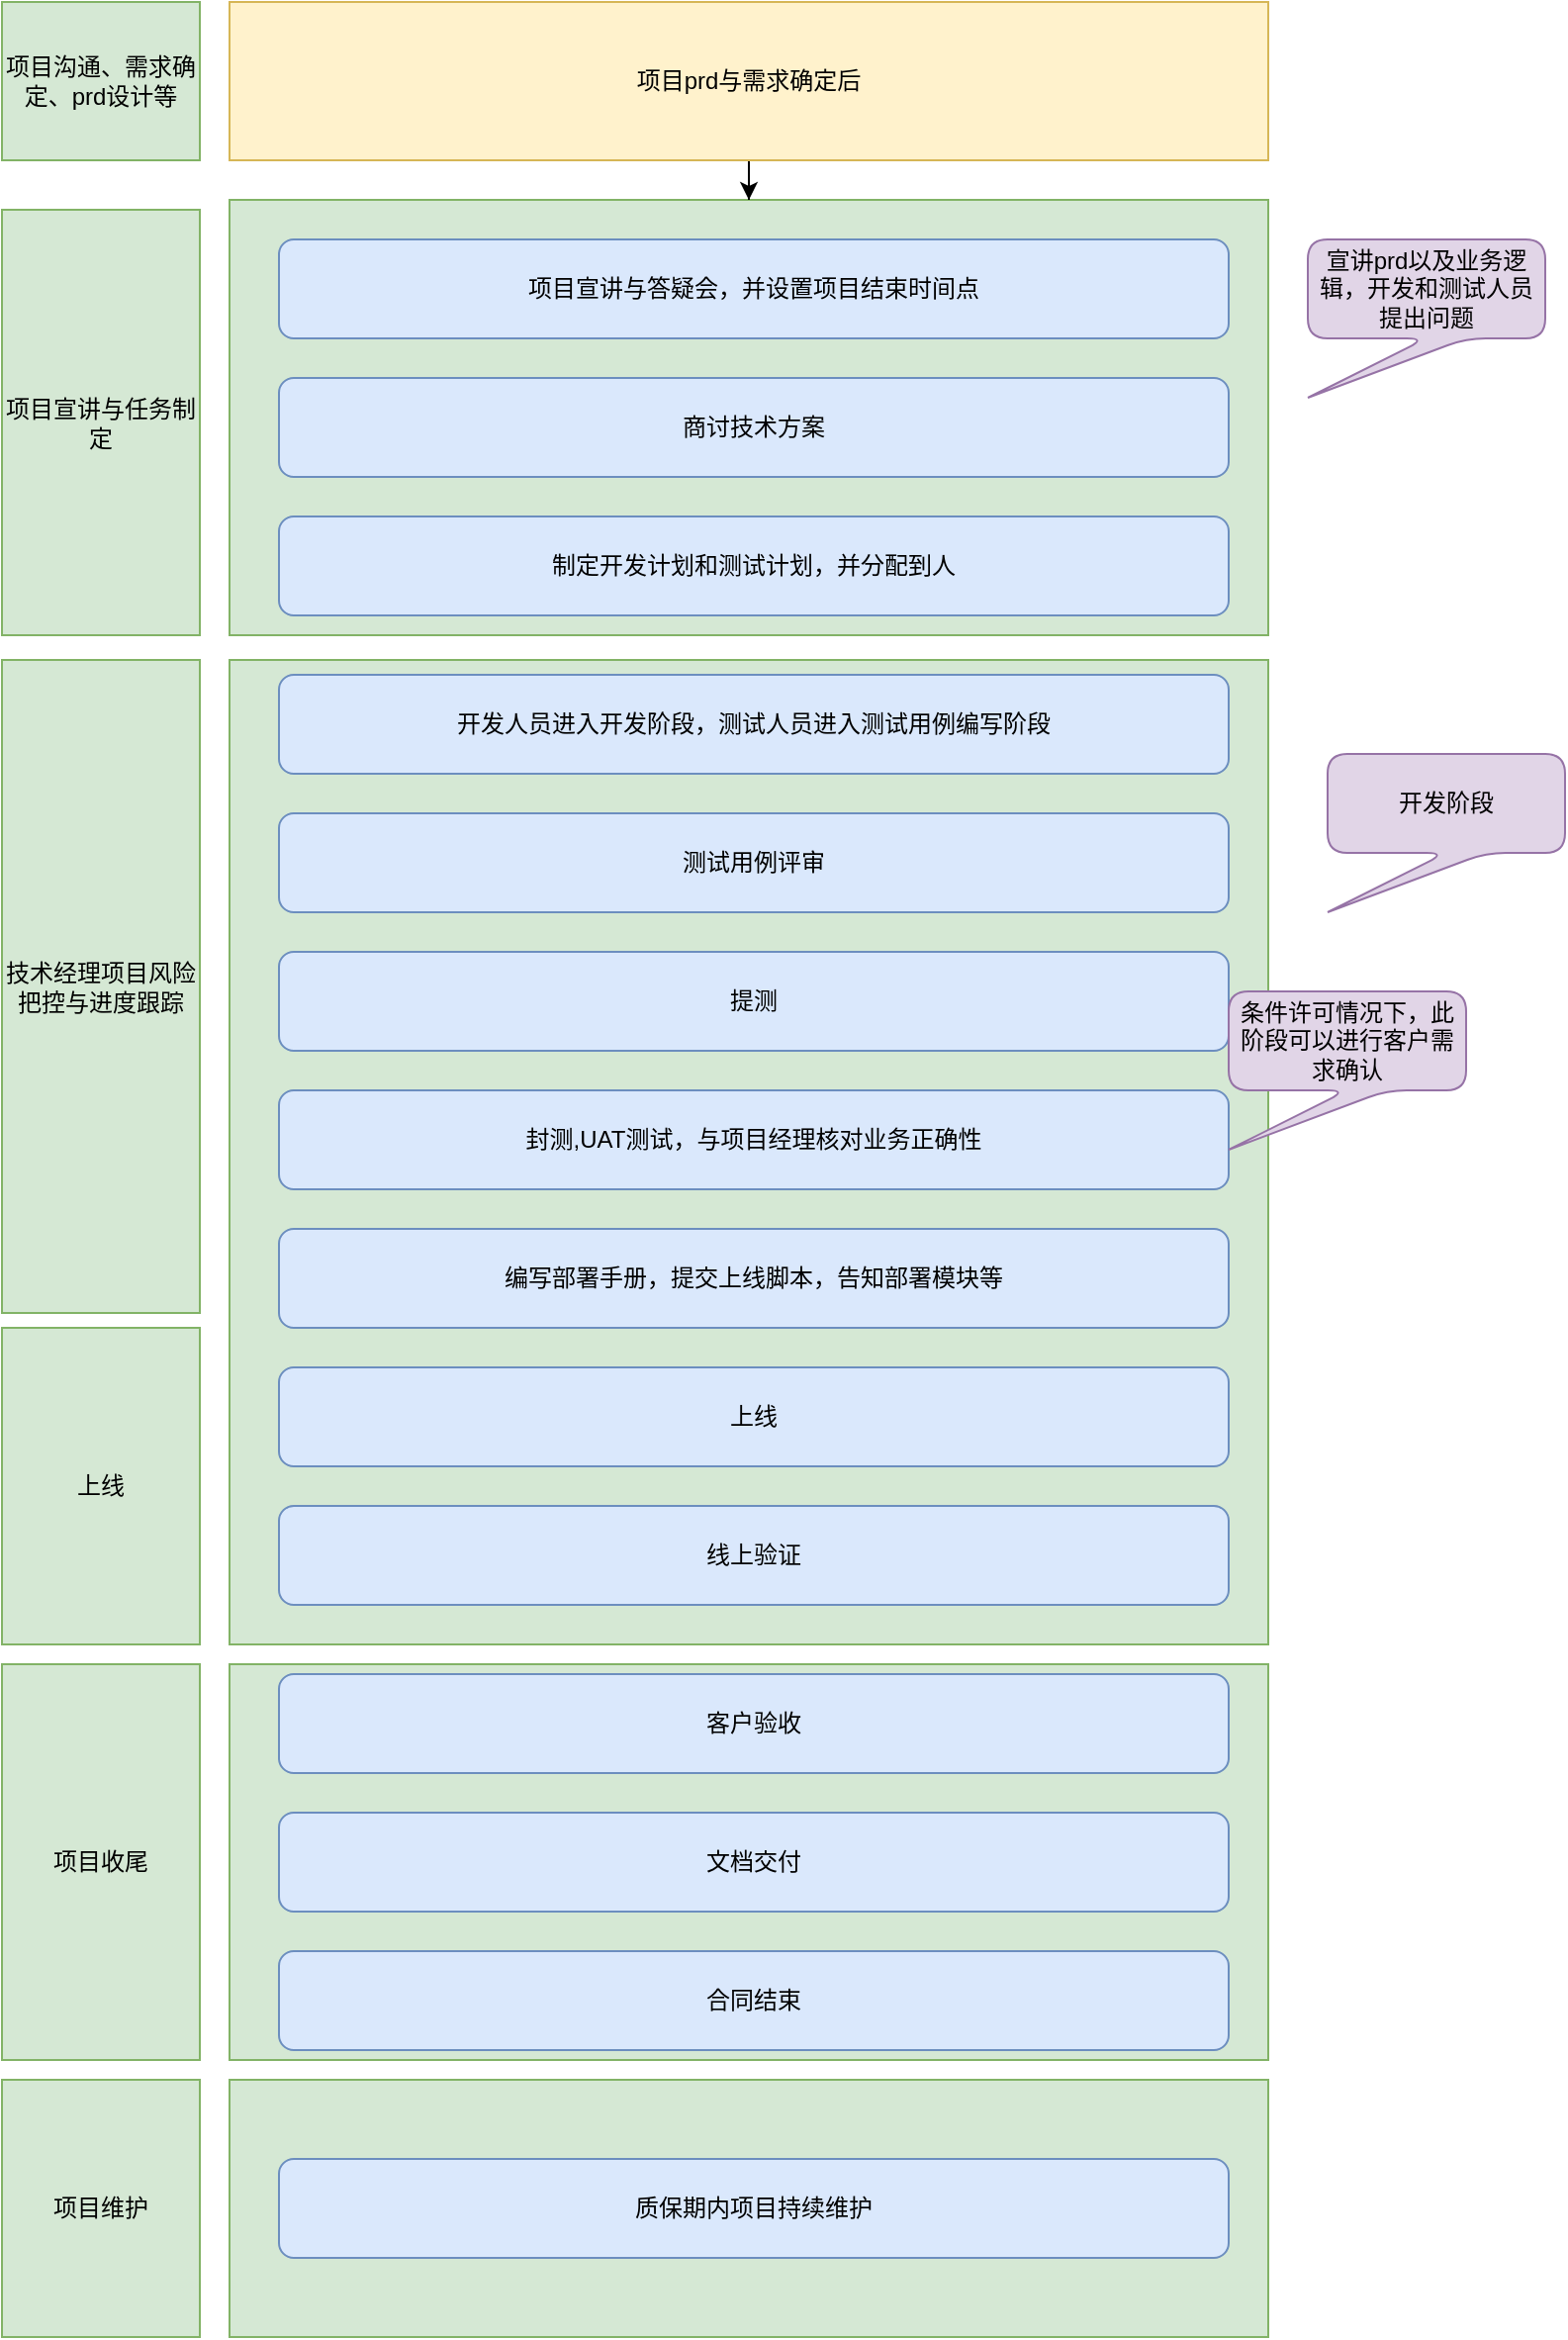 <mxfile version="12.8.5" type="github"><diagram id="VsX5VFMS3FS7GvPtWa7R" name="Page-1"><mxGraphModel dx="1004" dy="533" grid="1" gridSize="10" guides="1" tooltips="1" connect="1" arrows="1" fold="1" page="1" pageScale="1" pageWidth="827" pageHeight="1169" math="0" shadow="0"><root><mxCell id="0"/><mxCell id="1" parent="0"/><mxCell id="D7KN3bzD0-xKJVBae1U_-20" value="" style="rounded=0;whiteSpace=wrap;html=1;fillColor=#d5e8d4;strokeColor=#82b366;" parent="1" vertex="1"><mxGeometry x="135" y="930" width="525" height="200" as="geometry"/></mxCell><mxCell id="D7KN3bzD0-xKJVBae1U_-18" value="" style="rounded=0;whiteSpace=wrap;html=1;fillColor=#d5e8d4;strokeColor=#82b366;" parent="1" vertex="1"><mxGeometry x="135" y="190" width="525" height="220" as="geometry"/></mxCell><mxCell id="D7KN3bzD0-xKJVBae1U_-12" value="" style="rounded=0;whiteSpace=wrap;html=1;fillColor=#d5e8d4;strokeColor=#82b366;" parent="1" vertex="1"><mxGeometry x="135" y="422.5" width="525" height="497.5" as="geometry"/></mxCell><mxCell id="D7KN3bzD0-xKJVBae1U_-26" style="edgeStyle=orthogonalEdgeStyle;rounded=0;orthogonalLoop=1;jettySize=auto;html=1;entryX=0.5;entryY=0;entryDx=0;entryDy=0;" parent="1" source="D7KN3bzD0-xKJVBae1U_-1" target="D7KN3bzD0-xKJVBae1U_-18" edge="1"><mxGeometry relative="1" as="geometry"/></mxCell><mxCell id="D7KN3bzD0-xKJVBae1U_-1" value="项目prd与需求确定后" style="rounded=0;whiteSpace=wrap;html=1;fillColor=#fff2cc;strokeColor=#d6b656;" parent="1" vertex="1"><mxGeometry x="135" y="90" width="525" height="80" as="geometry"/></mxCell><mxCell id="D7KN3bzD0-xKJVBae1U_-2" value="项目宣讲与答疑会，并设置项目结束时间点" style="rounded=1;whiteSpace=wrap;html=1;fillColor=#dae8fc;strokeColor=#6c8ebf;" parent="1" vertex="1"><mxGeometry x="160" y="210" width="480" height="50" as="geometry"/></mxCell><mxCell id="D7KN3bzD0-xKJVBae1U_-3" value="商讨技术方案" style="rounded=1;whiteSpace=wrap;html=1;fillColor=#dae8fc;strokeColor=#6c8ebf;" parent="1" vertex="1"><mxGeometry x="160" y="280" width="480" height="50" as="geometry"/></mxCell><mxCell id="D7KN3bzD0-xKJVBae1U_-4" value="宣讲prd以及业务逻辑，开发和测试人员提出问题" style="shape=callout;whiteSpace=wrap;html=1;perimeter=calloutPerimeter;position2=0;fillColor=#e1d5e7;strokeColor=#9673a6;gradientColor=none;rounded=1;" parent="1" vertex="1"><mxGeometry x="680" y="210" width="120" height="80" as="geometry"/></mxCell><mxCell id="D7KN3bzD0-xKJVBae1U_-5" value="制定开发计划和测试计划，并分配到人" style="rounded=1;whiteSpace=wrap;html=1;fillColor=#dae8fc;strokeColor=#6c8ebf;" parent="1" vertex="1"><mxGeometry x="160" y="350" width="480" height="50" as="geometry"/></mxCell><mxCell id="D7KN3bzD0-xKJVBae1U_-6" value="开发人员进入开发阶段，测试人员进入测试用例编写阶段" style="rounded=1;whiteSpace=wrap;html=1;fillColor=#dae8fc;strokeColor=#6c8ebf;" parent="1" vertex="1"><mxGeometry x="160" y="430" width="480" height="50" as="geometry"/></mxCell><mxCell id="D7KN3bzD0-xKJVBae1U_-7" value="测试用例评审" style="rounded=1;whiteSpace=wrap;html=1;fillColor=#dae8fc;strokeColor=#6c8ebf;" parent="1" vertex="1"><mxGeometry x="160" y="500" width="480" height="50" as="geometry"/></mxCell><mxCell id="D7KN3bzD0-xKJVBae1U_-8" value="项目沟通、需求确定、prd设计等" style="rounded=0;whiteSpace=wrap;html=1;fillColor=#d5e8d4;strokeColor=#82b366;" parent="1" vertex="1"><mxGeometry x="20" y="90" width="100" height="80" as="geometry"/></mxCell><mxCell id="D7KN3bzD0-xKJVBae1U_-9" value="项目宣讲与任务制定" style="rounded=0;whiteSpace=wrap;html=1;fillColor=#d5e8d4;strokeColor=#82b366;" parent="1" vertex="1"><mxGeometry x="20" y="195" width="100" height="215" as="geometry"/></mxCell><mxCell id="D7KN3bzD0-xKJVBae1U_-10" value="技术经理项目风险把控与进度跟踪" style="rounded=0;whiteSpace=wrap;html=1;fillColor=#d5e8d4;strokeColor=#82b366;" parent="1" vertex="1"><mxGeometry x="20" y="422.5" width="100" height="330" as="geometry"/></mxCell><mxCell id="D7KN3bzD0-xKJVBae1U_-11" value="提测" style="rounded=1;whiteSpace=wrap;html=1;fillColor=#dae8fc;strokeColor=#6c8ebf;" parent="1" vertex="1"><mxGeometry x="160" y="570" width="480" height="50" as="geometry"/></mxCell><mxCell id="D7KN3bzD0-xKJVBae1U_-13" value="开发阶段" style="shape=callout;whiteSpace=wrap;html=1;perimeter=calloutPerimeter;position2=0;fillColor=#e1d5e7;strokeColor=#9673a6;gradientColor=none;rounded=1;" parent="1" vertex="1"><mxGeometry x="690" y="470" width="120" height="80" as="geometry"/></mxCell><mxCell id="D7KN3bzD0-xKJVBae1U_-14" value="封测,UAT测试，与项目经理核对业务正确性" style="rounded=1;whiteSpace=wrap;html=1;fillColor=#dae8fc;strokeColor=#6c8ebf;" parent="1" vertex="1"><mxGeometry x="160" y="640" width="480" height="50" as="geometry"/></mxCell><mxCell id="D7KN3bzD0-xKJVBae1U_-15" value="编写部署手册，提交上线脚本，告知部署模块等" style="rounded=1;whiteSpace=wrap;html=1;fillColor=#dae8fc;strokeColor=#6c8ebf;" parent="1" vertex="1"><mxGeometry x="160" y="710" width="480" height="50" as="geometry"/></mxCell><mxCell id="D7KN3bzD0-xKJVBae1U_-16" value="上线" style="rounded=1;whiteSpace=wrap;html=1;fillColor=#dae8fc;strokeColor=#6c8ebf;" parent="1" vertex="1"><mxGeometry x="160" y="780" width="480" height="50" as="geometry"/></mxCell><mxCell id="D7KN3bzD0-xKJVBae1U_-17" value="线上验证" style="rounded=1;whiteSpace=wrap;html=1;fillColor=#dae8fc;strokeColor=#6c8ebf;" parent="1" vertex="1"><mxGeometry x="160" y="850" width="480" height="50" as="geometry"/></mxCell><mxCell id="D7KN3bzD0-xKJVBae1U_-19" value="上线" style="rounded=0;whiteSpace=wrap;html=1;fillColor=#d5e8d4;strokeColor=#82b366;" parent="1" vertex="1"><mxGeometry x="20" y="760" width="100" height="160" as="geometry"/></mxCell><mxCell id="D7KN3bzD0-xKJVBae1U_-21" value="客户验收" style="rounded=1;whiteSpace=wrap;html=1;fillColor=#dae8fc;strokeColor=#6c8ebf;" parent="1" vertex="1"><mxGeometry x="160" y="935" width="480" height="50" as="geometry"/></mxCell><mxCell id="D7KN3bzD0-xKJVBae1U_-22" value="文档交付" style="rounded=1;whiteSpace=wrap;html=1;fillColor=#dae8fc;strokeColor=#6c8ebf;" parent="1" vertex="1"><mxGeometry x="160" y="1005" width="480" height="50" as="geometry"/></mxCell><mxCell id="D7KN3bzD0-xKJVBae1U_-23" value="合同结束" style="rounded=1;whiteSpace=wrap;html=1;fillColor=#dae8fc;strokeColor=#6c8ebf;" parent="1" vertex="1"><mxGeometry x="160" y="1075" width="480" height="50" as="geometry"/></mxCell><mxCell id="D7KN3bzD0-xKJVBae1U_-24" value="项目收尾" style="rounded=0;whiteSpace=wrap;html=1;fillColor=#d5e8d4;strokeColor=#82b366;" parent="1" vertex="1"><mxGeometry x="20" y="930" width="100" height="200" as="geometry"/></mxCell><mxCell id="D7KN3bzD0-xKJVBae1U_-25" value="条件许可情况下，此阶段可以进行客户需求确认" style="shape=callout;whiteSpace=wrap;html=1;perimeter=calloutPerimeter;position2=0;fillColor=#e1d5e7;strokeColor=#9673a6;gradientColor=none;rounded=1;" parent="1" vertex="1"><mxGeometry x="640" y="590" width="120" height="80" as="geometry"/></mxCell><mxCell id="pJ1eIZ4XEFtoSrn8sLrY-1" value="项目维护" style="rounded=0;whiteSpace=wrap;html=1;fillColor=#d5e8d4;strokeColor=#82b366;" parent="1" vertex="1"><mxGeometry x="20" y="1140" width="100" height="130" as="geometry"/></mxCell><mxCell id="pJ1eIZ4XEFtoSrn8sLrY-2" value="" style="rounded=0;whiteSpace=wrap;html=1;fillColor=#d5e8d4;strokeColor=#82b366;" parent="1" vertex="1"><mxGeometry x="135" y="1140" width="525" height="130" as="geometry"/></mxCell><mxCell id="pJ1eIZ4XEFtoSrn8sLrY-3" value="质保期内项目持续维护" style="rounded=1;whiteSpace=wrap;html=1;fillColor=#dae8fc;strokeColor=#6c8ebf;" parent="1" vertex="1"><mxGeometry x="160" y="1180" width="480" height="50" as="geometry"/></mxCell></root></mxGraphModel></diagram></mxfile>